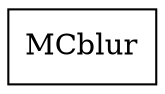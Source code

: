 strict digraph class_diagram {
  rankdir=LR;
  MCblur[
    label="MCblur",
    URL="MCblur.html",
    tooltip="com.wangfan.utils.MCblur",
    shape="record"
  ];
}
